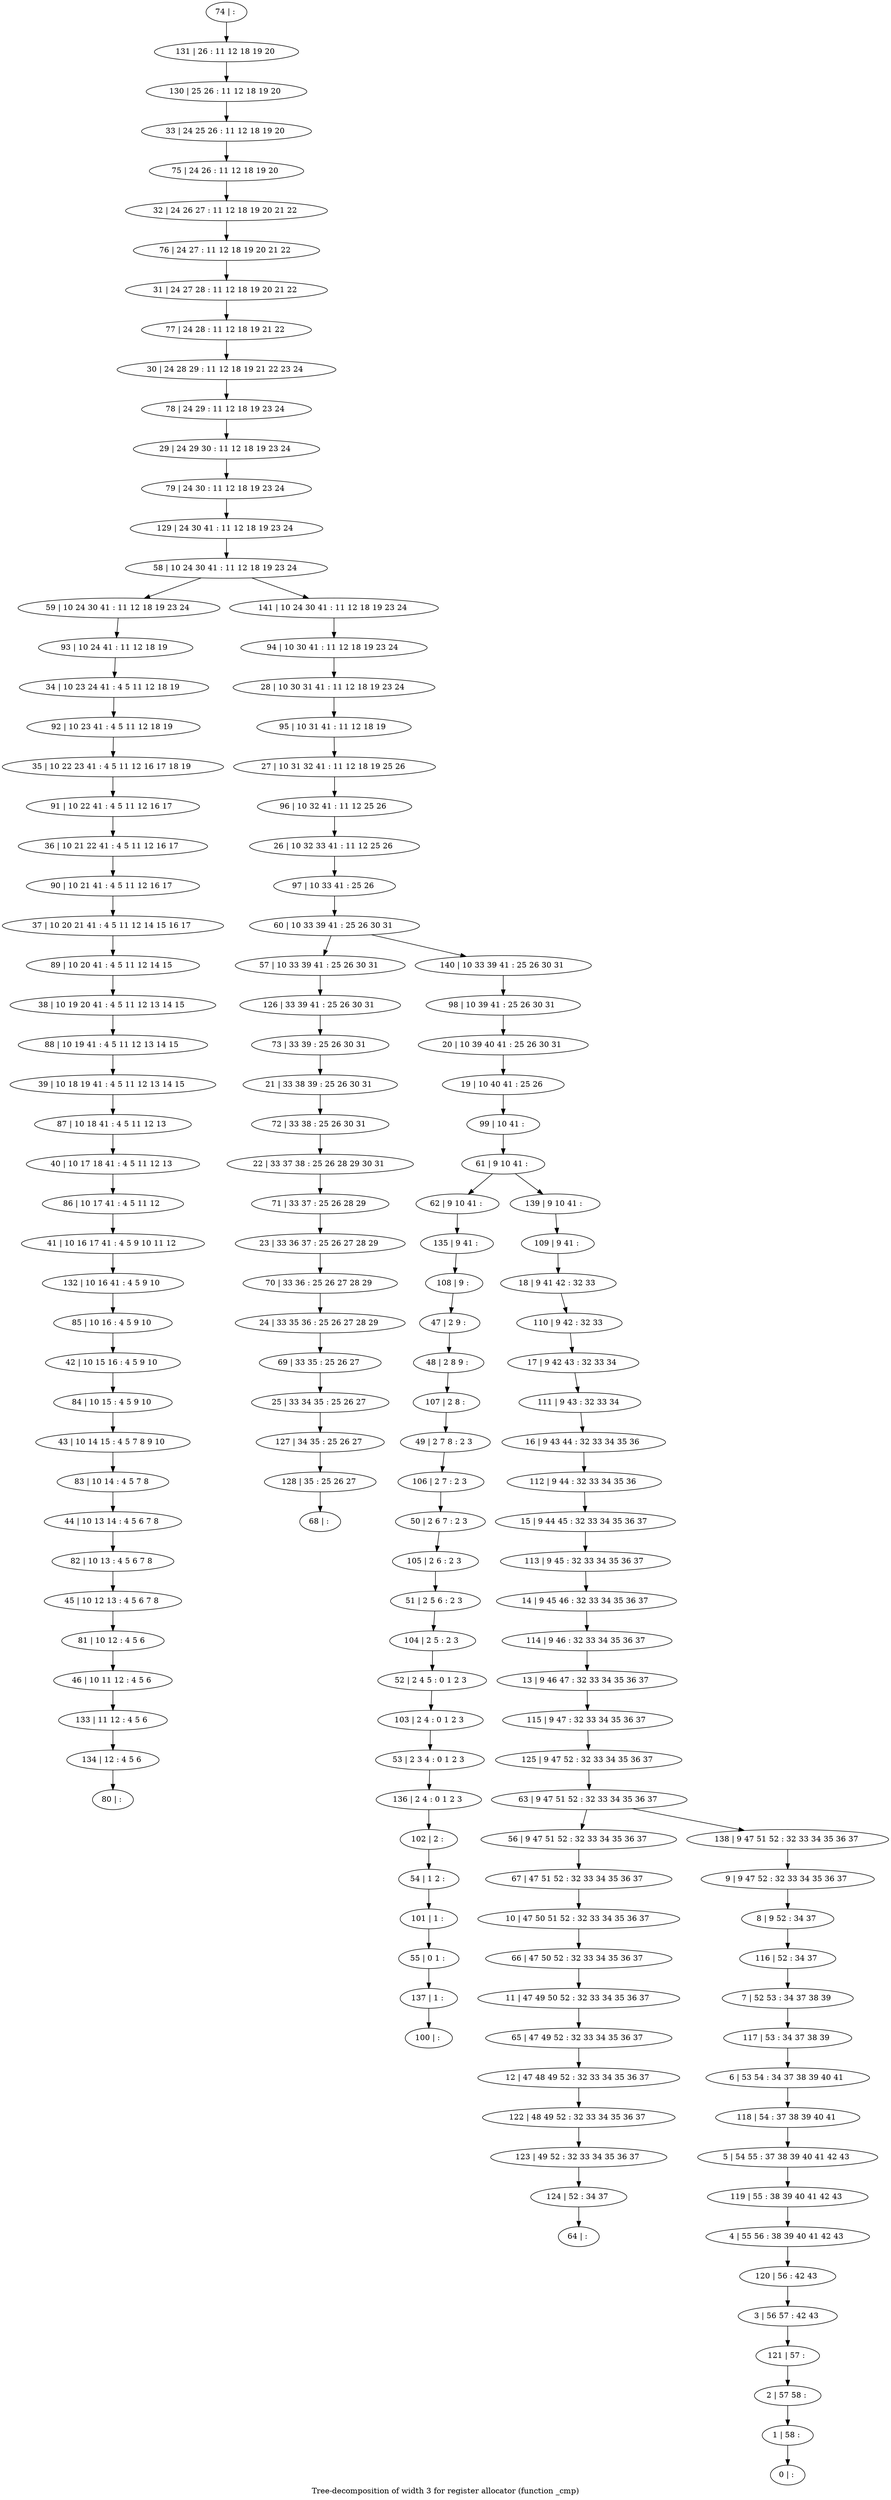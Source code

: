 digraph G {
graph [label="Tree-decomposition of width 3 for register allocator (function _cmp)"]
0[label="0 | : "];
1[label="1 | 58 : "];
2[label="2 | 57 58 : "];
3[label="3 | 56 57 : 42 43 "];
4[label="4 | 55 56 : 38 39 40 41 42 43 "];
5[label="5 | 54 55 : 37 38 39 40 41 42 43 "];
6[label="6 | 53 54 : 34 37 38 39 40 41 "];
7[label="7 | 52 53 : 34 37 38 39 "];
8[label="8 | 9 52 : 34 37 "];
9[label="9 | 9 47 52 : 32 33 34 35 36 37 "];
10[label="10 | 47 50 51 52 : 32 33 34 35 36 37 "];
11[label="11 | 47 49 50 52 : 32 33 34 35 36 37 "];
12[label="12 | 47 48 49 52 : 32 33 34 35 36 37 "];
13[label="13 | 9 46 47 : 32 33 34 35 36 37 "];
14[label="14 | 9 45 46 : 32 33 34 35 36 37 "];
15[label="15 | 9 44 45 : 32 33 34 35 36 37 "];
16[label="16 | 9 43 44 : 32 33 34 35 36 "];
17[label="17 | 9 42 43 : 32 33 34 "];
18[label="18 | 9 41 42 : 32 33 "];
19[label="19 | 10 40 41 : 25 26 "];
20[label="20 | 10 39 40 41 : 25 26 30 31 "];
21[label="21 | 33 38 39 : 25 26 30 31 "];
22[label="22 | 33 37 38 : 25 26 28 29 30 31 "];
23[label="23 | 33 36 37 : 25 26 27 28 29 "];
24[label="24 | 33 35 36 : 25 26 27 28 29 "];
25[label="25 | 33 34 35 : 25 26 27 "];
26[label="26 | 10 32 33 41 : 11 12 25 26 "];
27[label="27 | 10 31 32 41 : 11 12 18 19 25 26 "];
28[label="28 | 10 30 31 41 : 11 12 18 19 23 24 "];
29[label="29 | 24 29 30 : 11 12 18 19 23 24 "];
30[label="30 | 24 28 29 : 11 12 18 19 21 22 23 24 "];
31[label="31 | 24 27 28 : 11 12 18 19 20 21 22 "];
32[label="32 | 24 26 27 : 11 12 18 19 20 21 22 "];
33[label="33 | 24 25 26 : 11 12 18 19 20 "];
34[label="34 | 10 23 24 41 : 4 5 11 12 18 19 "];
35[label="35 | 10 22 23 41 : 4 5 11 12 16 17 18 19 "];
36[label="36 | 10 21 22 41 : 4 5 11 12 16 17 "];
37[label="37 | 10 20 21 41 : 4 5 11 12 14 15 16 17 "];
38[label="38 | 10 19 20 41 : 4 5 11 12 13 14 15 "];
39[label="39 | 10 18 19 41 : 4 5 11 12 13 14 15 "];
40[label="40 | 10 17 18 41 : 4 5 11 12 13 "];
41[label="41 | 10 16 17 41 : 4 5 9 10 11 12 "];
42[label="42 | 10 15 16 : 4 5 9 10 "];
43[label="43 | 10 14 15 : 4 5 7 8 9 10 "];
44[label="44 | 10 13 14 : 4 5 6 7 8 "];
45[label="45 | 10 12 13 : 4 5 6 7 8 "];
46[label="46 | 10 11 12 : 4 5 6 "];
47[label="47 | 2 9 : "];
48[label="48 | 2 8 9 : "];
49[label="49 | 2 7 8 : 2 3 "];
50[label="50 | 2 6 7 : 2 3 "];
51[label="51 | 2 5 6 : 2 3 "];
52[label="52 | 2 4 5 : 0 1 2 3 "];
53[label="53 | 2 3 4 : 0 1 2 3 "];
54[label="54 | 1 2 : "];
55[label="55 | 0 1 : "];
56[label="56 | 9 47 51 52 : 32 33 34 35 36 37 "];
57[label="57 | 10 33 39 41 : 25 26 30 31 "];
58[label="58 | 10 24 30 41 : 11 12 18 19 23 24 "];
59[label="59 | 10 24 30 41 : 11 12 18 19 23 24 "];
60[label="60 | 10 33 39 41 : 25 26 30 31 "];
61[label="61 | 9 10 41 : "];
62[label="62 | 9 10 41 : "];
63[label="63 | 9 47 51 52 : 32 33 34 35 36 37 "];
64[label="64 | : "];
65[label="65 | 47 49 52 : 32 33 34 35 36 37 "];
66[label="66 | 47 50 52 : 32 33 34 35 36 37 "];
67[label="67 | 47 51 52 : 32 33 34 35 36 37 "];
68[label="68 | : "];
69[label="69 | 33 35 : 25 26 27 "];
70[label="70 | 33 36 : 25 26 27 28 29 "];
71[label="71 | 33 37 : 25 26 28 29 "];
72[label="72 | 33 38 : 25 26 30 31 "];
73[label="73 | 33 39 : 25 26 30 31 "];
74[label="74 | : "];
75[label="75 | 24 26 : 11 12 18 19 20 "];
76[label="76 | 24 27 : 11 12 18 19 20 21 22 "];
77[label="77 | 24 28 : 11 12 18 19 21 22 "];
78[label="78 | 24 29 : 11 12 18 19 23 24 "];
79[label="79 | 24 30 : 11 12 18 19 23 24 "];
80[label="80 | : "];
81[label="81 | 10 12 : 4 5 6 "];
82[label="82 | 10 13 : 4 5 6 7 8 "];
83[label="83 | 10 14 : 4 5 7 8 "];
84[label="84 | 10 15 : 4 5 9 10 "];
85[label="85 | 10 16 : 4 5 9 10 "];
86[label="86 | 10 17 41 : 4 5 11 12 "];
87[label="87 | 10 18 41 : 4 5 11 12 13 "];
88[label="88 | 10 19 41 : 4 5 11 12 13 14 15 "];
89[label="89 | 10 20 41 : 4 5 11 12 14 15 "];
90[label="90 | 10 21 41 : 4 5 11 12 16 17 "];
91[label="91 | 10 22 41 : 4 5 11 12 16 17 "];
92[label="92 | 10 23 41 : 4 5 11 12 18 19 "];
93[label="93 | 10 24 41 : 11 12 18 19 "];
94[label="94 | 10 30 41 : 11 12 18 19 23 24 "];
95[label="95 | 10 31 41 : 11 12 18 19 "];
96[label="96 | 10 32 41 : 11 12 25 26 "];
97[label="97 | 10 33 41 : 25 26 "];
98[label="98 | 10 39 41 : 25 26 30 31 "];
99[label="99 | 10 41 : "];
100[label="100 | : "];
101[label="101 | 1 : "];
102[label="102 | 2 : "];
103[label="103 | 2 4 : 0 1 2 3 "];
104[label="104 | 2 5 : 2 3 "];
105[label="105 | 2 6 : 2 3 "];
106[label="106 | 2 7 : 2 3 "];
107[label="107 | 2 8 : "];
108[label="108 | 9 : "];
109[label="109 | 9 41 : "];
110[label="110 | 9 42 : 32 33 "];
111[label="111 | 9 43 : 32 33 34 "];
112[label="112 | 9 44 : 32 33 34 35 36 "];
113[label="113 | 9 45 : 32 33 34 35 36 37 "];
114[label="114 | 9 46 : 32 33 34 35 36 37 "];
115[label="115 | 9 47 : 32 33 34 35 36 37 "];
116[label="116 | 52 : 34 37 "];
117[label="117 | 53 : 34 37 38 39 "];
118[label="118 | 54 : 37 38 39 40 41 "];
119[label="119 | 55 : 38 39 40 41 42 43 "];
120[label="120 | 56 : 42 43 "];
121[label="121 | 57 : "];
122[label="122 | 48 49 52 : 32 33 34 35 36 37 "];
123[label="123 | 49 52 : 32 33 34 35 36 37 "];
124[label="124 | 52 : 34 37 "];
125[label="125 | 9 47 52 : 32 33 34 35 36 37 "];
126[label="126 | 33 39 41 : 25 26 30 31 "];
127[label="127 | 34 35 : 25 26 27 "];
128[label="128 | 35 : 25 26 27 "];
129[label="129 | 24 30 41 : 11 12 18 19 23 24 "];
130[label="130 | 25 26 : 11 12 18 19 20 "];
131[label="131 | 26 : 11 12 18 19 20 "];
132[label="132 | 10 16 41 : 4 5 9 10 "];
133[label="133 | 11 12 : 4 5 6 "];
134[label="134 | 12 : 4 5 6 "];
135[label="135 | 9 41 : "];
136[label="136 | 2 4 : 0 1 2 3 "];
137[label="137 | 1 : "];
138[label="138 | 9 47 51 52 : 32 33 34 35 36 37 "];
139[label="139 | 9 10 41 : "];
140[label="140 | 10 33 39 41 : 25 26 30 31 "];
141[label="141 | 10 24 30 41 : 11 12 18 19 23 24 "];
47->48 ;
65->12 ;
11->65 ;
66->11 ;
10->66 ;
67->10 ;
56->67 ;
69->25 ;
24->69 ;
70->24 ;
23->70 ;
71->23 ;
22->71 ;
72->22 ;
21->72 ;
73->21 ;
81->46 ;
45->81 ;
82->45 ;
44->82 ;
83->44 ;
43->83 ;
84->43 ;
42->84 ;
85->42 ;
86->41 ;
40->86 ;
87->40 ;
39->87 ;
88->39 ;
38->88 ;
89->38 ;
37->89 ;
90->37 ;
36->90 ;
91->36 ;
35->91 ;
92->35 ;
34->92 ;
93->34 ;
59->93 ;
101->55 ;
54->101 ;
102->54 ;
103->53 ;
52->103 ;
104->52 ;
51->104 ;
105->51 ;
50->105 ;
106->50 ;
49->106 ;
107->49 ;
48->107 ;
108->47 ;
12->122 ;
122->123 ;
124->64 ;
123->124 ;
126->73 ;
57->126 ;
25->127 ;
128->68 ;
127->128 ;
132->85 ;
41->132 ;
46->133 ;
134->80 ;
133->134 ;
135->108 ;
62->135 ;
136->102 ;
53->136 ;
137->100 ;
55->137 ;
74->131 ;
131->130 ;
130->33 ;
33->75 ;
75->32 ;
32->76 ;
76->31 ;
31->77 ;
77->30 ;
30->78 ;
78->29 ;
29->79 ;
79->129 ;
129->58 ;
94->28 ;
28->95 ;
95->27 ;
27->96 ;
96->26 ;
26->97 ;
97->60 ;
98->20 ;
20->19 ;
19->99 ;
99->61 ;
109->18 ;
18->110 ;
110->17 ;
17->111 ;
111->16 ;
16->112 ;
112->15 ;
15->113 ;
113->14 ;
14->114 ;
114->13 ;
13->115 ;
115->125 ;
125->63 ;
9->8 ;
8->116 ;
116->7 ;
7->117 ;
117->6 ;
6->118 ;
118->5 ;
5->119 ;
119->4 ;
4->120 ;
120->3 ;
3->121 ;
121->2 ;
2->1 ;
1->0 ;
138->9 ;
139->109 ;
140->98 ;
141->94 ;
63->56 ;
63->138 ;
61->62 ;
61->139 ;
60->57 ;
60->140 ;
58->59 ;
58->141 ;
}
